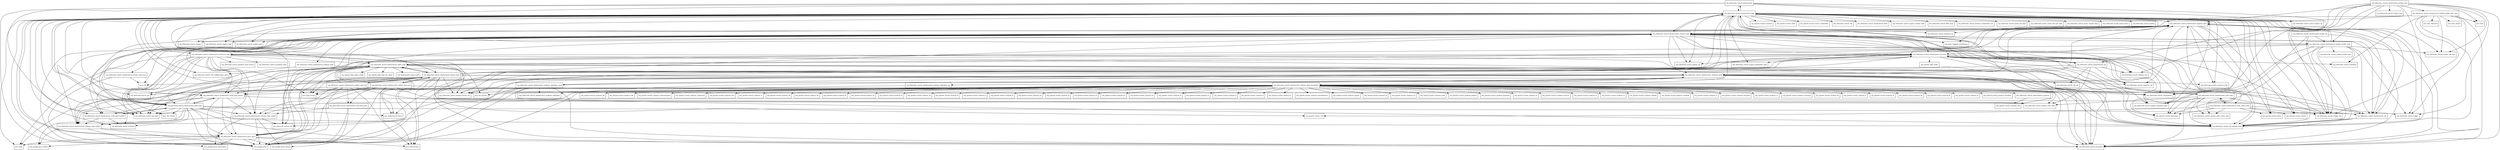 digraph hibernate_search_elasticsearch_5_8_0_Beta1_package_dependencies {
  node [shape = box, fontsize=10.0];
  org_hibernate_search_elasticsearch -> com_google_gson;
  org_hibernate_search_elasticsearch -> org_hibernate_search_elasticsearch_impl;
  org_hibernate_search_elasticsearch -> org_hibernate_search_elasticsearch_logging_impl;
  org_hibernate_search_elasticsearch -> org_hibernate_search_exception;
  org_hibernate_search_elasticsearch -> org_hibernate_search_query_engine_spi;
  org_hibernate_search_elasticsearch -> org_hibernate_search_util_impl;
  org_hibernate_search_elasticsearch -> org_hibernate_search_util_logging_impl;
  org_hibernate_search_elasticsearch_analyzer -> org_apache_lucene_analysis_util;
  org_hibernate_search_elasticsearch_analyzer_definition_impl -> com_google_gson;
  org_hibernate_search_elasticsearch_analyzer_definition_impl -> org_hibernate_search_elasticsearch_analyzer_definition;
  org_hibernate_search_elasticsearch_analyzer_definition_impl -> org_hibernate_search_elasticsearch_analyzer_impl;
  org_hibernate_search_elasticsearch_analyzer_definition_impl -> org_hibernate_search_elasticsearch_logging_impl;
  org_hibernate_search_elasticsearch_analyzer_definition_impl -> org_hibernate_search_elasticsearch_settings_impl_model;
  org_hibernate_search_elasticsearch_analyzer_definition_impl -> org_hibernate_search_exception;
  org_hibernate_search_elasticsearch_analyzer_definition_impl -> org_hibernate_search_util;
  org_hibernate_search_elasticsearch_analyzer_definition_impl -> org_hibernate_search_util_logging_impl;
  org_hibernate_search_elasticsearch_analyzer_definition_spi -> org_hibernate_search_elasticsearch_analyzer_definition;
  org_hibernate_search_elasticsearch_analyzer_impl -> java_util;
  org_hibernate_search_elasticsearch_analyzer_impl -> org_hibernate_search_analyzer_impl;
  org_hibernate_search_elasticsearch_analyzer_impl -> org_hibernate_search_analyzer_spi;
  org_hibernate_search_elasticsearch_analyzer_impl -> org_hibernate_search_annotations;
  org_hibernate_search_elasticsearch_analyzer_impl -> org_hibernate_search_cfg_spi;
  org_hibernate_search_elasticsearch_analyzer_impl -> org_hibernate_search_elasticsearch_analyzer_definition;
  org_hibernate_search_elasticsearch_analyzer_impl -> org_hibernate_search_elasticsearch_analyzer_definition_impl;
  org_hibernate_search_elasticsearch_analyzer_impl -> org_hibernate_search_elasticsearch_analyzer_definition_spi;
  org_hibernate_search_elasticsearch_analyzer_impl -> org_hibernate_search_elasticsearch_cfg;
  org_hibernate_search_elasticsearch_analyzer_impl -> org_hibernate_search_elasticsearch_logging_impl;
  org_hibernate_search_elasticsearch_analyzer_impl -> org_hibernate_search_elasticsearch_settings_impl_model;
  org_hibernate_search_elasticsearch_analyzer_impl -> org_hibernate_search_elasticsearch_settings_impl_translation;
  org_hibernate_search_elasticsearch_analyzer_impl -> org_hibernate_search_engine_service_spi;
  org_hibernate_search_elasticsearch_analyzer_impl -> org_hibernate_search_exception;
  org_hibernate_search_elasticsearch_analyzer_impl -> org_hibernate_search_util_impl;
  org_hibernate_search_elasticsearch_analyzer_impl -> org_hibernate_search_util_logging_impl;
  org_hibernate_search_elasticsearch_bridge_builtin_impl -> org_apache_lucene_document;
  org_hibernate_search_elasticsearch_bridge_builtin_impl -> org_hibernate_search_annotations;
  org_hibernate_search_elasticsearch_bridge_builtin_impl -> org_hibernate_search_bridge;
  org_hibernate_search_elasticsearch_bridge_builtin_impl -> org_hibernate_search_bridge_builtin_impl;
  org_hibernate_search_elasticsearch_bridge_builtin_impl -> org_hibernate_search_bridge_spi;
  org_hibernate_search_elasticsearch_bridge_builtin_impl -> org_hibernate_search_bridge_util_impl;
  org_hibernate_search_elasticsearch_bridge_builtin_impl -> org_hibernate_search_elasticsearch_cfg;
  org_hibernate_search_elasticsearch_bridge_builtin_impl -> org_hibernate_search_elasticsearch_logging_impl;
  org_hibernate_search_elasticsearch_bridge_builtin_impl -> org_hibernate_search_elasticsearch_util_impl;
  org_hibernate_search_elasticsearch_bridge_builtin_impl -> org_hibernate_search_metadata;
  org_hibernate_search_elasticsearch_bridge_builtin_impl -> org_hibernate_search_util;
  org_hibernate_search_elasticsearch_bridge_builtin_impl -> org_hibernate_search_util_logging_impl;
  org_hibernate_search_elasticsearch_bridge_builtin_time_impl -> java_time;
  org_hibernate_search_elasticsearch_bridge_builtin_time_impl -> java_time_format;
  org_hibernate_search_elasticsearch_bridge_builtin_time_impl -> java_time_temporal;
  org_hibernate_search_elasticsearch_bridge_builtin_time_impl -> org_hibernate_search_bridge;
  org_hibernate_search_elasticsearch_bridge_builtin_time_impl -> org_hibernate_search_bridge_spi;
  org_hibernate_search_elasticsearch_bridge_builtin_time_impl -> org_hibernate_search_bridge_util_impl;
  org_hibernate_search_elasticsearch_bridge_builtin_time_impl -> org_hibernate_search_elasticsearch_logging_impl;
  org_hibernate_search_elasticsearch_bridge_builtin_time_impl -> org_hibernate_search_exception;
  org_hibernate_search_elasticsearch_bridge_builtin_time_impl -> org_hibernate_search_metadata;
  org_hibernate_search_elasticsearch_bridge_builtin_time_impl -> org_hibernate_search_util_impl;
  org_hibernate_search_elasticsearch_bridge_builtin_time_impl -> org_hibernate_search_util_logging_impl;
  org_hibernate_search_elasticsearch_bridge_impl -> java_time;
  org_hibernate_search_elasticsearch_bridge_impl -> org_hibernate_search_annotations;
  org_hibernate_search_elasticsearch_bridge_impl -> org_hibernate_search_bridge;
  org_hibernate_search_elasticsearch_bridge_impl -> org_hibernate_search_bridge_impl;
  org_hibernate_search_elasticsearch_bridge_impl -> org_hibernate_search_bridge_spi;
  org_hibernate_search_elasticsearch_bridge_impl -> org_hibernate_search_bridge_util_impl;
  org_hibernate_search_elasticsearch_bridge_impl -> org_hibernate_search_elasticsearch_bridge_builtin_impl;
  org_hibernate_search_elasticsearch_bridge_impl -> org_hibernate_search_elasticsearch_bridge_builtin_time_impl;
  org_hibernate_search_elasticsearch_bridge_impl -> org_hibernate_search_elasticsearch_logging_impl;
  org_hibernate_search_elasticsearch_bridge_impl -> org_hibernate_search_elasticsearch_spi;
  org_hibernate_search_elasticsearch_bridge_impl -> org_hibernate_search_exception;
  org_hibernate_search_elasticsearch_bridge_impl -> org_hibernate_search_indexes_spi;
  org_hibernate_search_elasticsearch_bridge_impl -> org_hibernate_search_util_logging_impl;
  org_hibernate_search_elasticsearch_bridge_spi -> org_hibernate_search_bridge_spi;
  org_hibernate_search_elasticsearch_bridge_spi -> org_hibernate_search_elasticsearch_bridge_builtin_impl;
  org_hibernate_search_elasticsearch_bridge_spi -> org_hibernate_search_elasticsearch_cfg;
  org_hibernate_search_elasticsearch_bridge_spi -> org_hibernate_search_engine_metadata_impl;
  org_hibernate_search_elasticsearch_cfg -> org_hibernate_search_elasticsearch_logging_impl;
  org_hibernate_search_elasticsearch_cfg -> org_hibernate_search_exception;
  org_hibernate_search_elasticsearch_cfg -> org_hibernate_search_util_logging_impl;
  org_hibernate_search_elasticsearch_client_impl -> com_google_gson;
  org_hibernate_search_elasticsearch_client_impl -> java_lang_invoke;
  org_hibernate_search_elasticsearch_client_impl -> java_nio_charset;
  org_hibernate_search_elasticsearch_client_impl -> org_apache_http_client_config;
  org_hibernate_search_elasticsearch_client_impl -> org_apache_http_impl_nio_client;
  org_hibernate_search_elasticsearch_client_impl -> org_elasticsearch_client;
  org_hibernate_search_elasticsearch_client_impl -> org_elasticsearch_client_sniff;
  org_hibernate_search_elasticsearch_client_impl -> org_hibernate_search_elasticsearch_cfg;
  org_hibernate_search_elasticsearch_client_impl -> org_hibernate_search_elasticsearch_dialect_impl;
  org_hibernate_search_elasticsearch_client_impl -> org_hibernate_search_elasticsearch_gson_impl;
  org_hibernate_search_elasticsearch_client_impl -> org_hibernate_search_elasticsearch_logging_impl;
  org_hibernate_search_elasticsearch_client_impl -> org_hibernate_search_elasticsearch_util_impl;
  org_hibernate_search_elasticsearch_client_impl -> org_hibernate_search_engine_service_spi;
  org_hibernate_search_elasticsearch_client_impl -> org_hibernate_search_exception;
  org_hibernate_search_elasticsearch_client_impl -> org_hibernate_search_util;
  org_hibernate_search_elasticsearch_client_impl -> org_hibernate_search_util_configuration_impl;
  org_hibernate_search_elasticsearch_client_impl -> org_hibernate_search_util_impl;
  org_hibernate_search_elasticsearch_client_impl -> org_hibernate_search_util_logging_impl;
  org_hibernate_search_elasticsearch_dialect_impl -> com_google_gson;
  org_hibernate_search_elasticsearch_dialect_impl -> java_lang_invoke;
  org_hibernate_search_elasticsearch_dialect_impl -> java_util_function;
  org_hibernate_search_elasticsearch_dialect_impl -> org_elasticsearch_client;
  org_hibernate_search_elasticsearch_dialect_impl -> org_hibernate_search_elasticsearch_client_impl;
  org_hibernate_search_elasticsearch_dialect_impl -> org_hibernate_search_elasticsearch_dialect_impl_es2;
  org_hibernate_search_elasticsearch_dialect_impl -> org_hibernate_search_elasticsearch_dialect_impl_es5;
  org_hibernate_search_elasticsearch_dialect_impl -> org_hibernate_search_elasticsearch_gson_impl;
  org_hibernate_search_elasticsearch_dialect_impl -> org_hibernate_search_elasticsearch_logging_impl;
  org_hibernate_search_elasticsearch_dialect_impl -> org_hibernate_search_elasticsearch_schema_impl;
  org_hibernate_search_elasticsearch_dialect_impl -> org_hibernate_search_elasticsearch_util_impl;
  org_hibernate_search_elasticsearch_dialect_impl -> org_hibernate_search_elasticsearch_work_impl_factory;
  org_hibernate_search_elasticsearch_dialect_impl -> org_hibernate_search_engine_nulls_impl;
  org_hibernate_search_elasticsearch_dialect_impl -> org_hibernate_search_engine_service_spi;
  org_hibernate_search_elasticsearch_dialect_impl -> org_hibernate_search_exception;
  org_hibernate_search_elasticsearch_dialect_impl -> org_hibernate_search_util_logging_impl;
  org_hibernate_search_elasticsearch_dialect_impl_es2 -> com_google_gson;
  org_hibernate_search_elasticsearch_dialect_impl_es2 -> java_lang_invoke;
  org_hibernate_search_elasticsearch_dialect_impl_es2 -> java_util_function;
  org_hibernate_search_elasticsearch_dialect_impl_es2 -> org_hibernate_search_elasticsearch_dialect_impl;
  org_hibernate_search_elasticsearch_dialect_impl_es2 -> org_hibernate_search_elasticsearch_gson_impl;
  org_hibernate_search_elasticsearch_dialect_impl_es2 -> org_hibernate_search_elasticsearch_nulls_impl;
  org_hibernate_search_elasticsearch_dialect_impl_es2 -> org_hibernate_search_elasticsearch_schema_impl;
  org_hibernate_search_elasticsearch_dialect_impl_es2 -> org_hibernate_search_elasticsearch_schema_impl_model;
  org_hibernate_search_elasticsearch_dialect_impl_es2 -> org_hibernate_search_elasticsearch_util_impl_gson;
  org_hibernate_search_elasticsearch_dialect_impl_es2 -> org_hibernate_search_elasticsearch_work_impl_factory;
  org_hibernate_search_elasticsearch_dialect_impl_es2 -> org_hibernate_search_engine_nulls_impl;
  org_hibernate_search_elasticsearch_dialect_impl_es5 -> com_google_gson;
  org_hibernate_search_elasticsearch_dialect_impl_es5 -> java_lang_invoke;
  org_hibernate_search_elasticsearch_dialect_impl_es5 -> java_util_function;
  org_hibernate_search_elasticsearch_dialect_impl_es5 -> org_hibernate_search_elasticsearch_dialect_impl;
  org_hibernate_search_elasticsearch_dialect_impl_es5 -> org_hibernate_search_elasticsearch_gson_impl;
  org_hibernate_search_elasticsearch_dialect_impl_es5 -> org_hibernate_search_elasticsearch_nulls_impl;
  org_hibernate_search_elasticsearch_dialect_impl_es5 -> org_hibernate_search_elasticsearch_schema_impl;
  org_hibernate_search_elasticsearch_dialect_impl_es5 -> org_hibernate_search_elasticsearch_schema_impl_model;
  org_hibernate_search_elasticsearch_dialect_impl_es5 -> org_hibernate_search_elasticsearch_util_impl_gson;
  org_hibernate_search_elasticsearch_dialect_impl_es5 -> org_hibernate_search_elasticsearch_work_impl_factory;
  org_hibernate_search_elasticsearch_dialect_impl_es5 -> org_hibernate_search_engine_nulls_impl;
  org_hibernate_search_elasticsearch_gson_impl -> com_google_gson;
  org_hibernate_search_elasticsearch_gson_impl -> com_google_gson_annotations;
  org_hibernate_search_elasticsearch_gson_impl -> com_google_gson_reflect;
  org_hibernate_search_elasticsearch_gson_impl -> com_google_gson_stream;
  org_hibernate_search_elasticsearch_gson_impl -> java_lang;
  org_hibernate_search_elasticsearch_gson_impl -> java_util_function;
  org_hibernate_search_elasticsearch_gson_impl -> org_hibernate_search_elasticsearch_impl;
  org_hibernate_search_elasticsearch_gson_impl -> org_hibernate_search_exception;
  org_hibernate_search_elasticsearch_impl -> com_google_gson;
  org_hibernate_search_elasticsearch_impl -> java_lang;
  org_hibernate_search_elasticsearch_impl -> org_apache_lucene_analysis;
  org_hibernate_search_elasticsearch_impl -> org_apache_lucene_document;
  org_hibernate_search_elasticsearch_impl -> org_apache_lucene_facet;
  org_hibernate_search_elasticsearch_impl -> org_apache_lucene_index;
  org_hibernate_search_elasticsearch_impl -> org_apache_lucene_search;
  org_hibernate_search_elasticsearch_impl -> org_apache_lucene_search_similarities;
  org_hibernate_search_elasticsearch_impl -> org_apache_lucene_util;
  org_hibernate_search_elasticsearch_impl -> org_hibernate_search_analyzer_impl;
  org_hibernate_search_elasticsearch_impl -> org_hibernate_search_backend;
  org_hibernate_search_elasticsearch_impl -> org_hibernate_search_backend_spi;
  org_hibernate_search_elasticsearch_impl -> org_hibernate_search_bridge;
  org_hibernate_search_elasticsearch_impl -> org_hibernate_search_bridge_spi;
  org_hibernate_search_elasticsearch_impl -> org_hibernate_search_bridge_util_impl;
  org_hibernate_search_elasticsearch_impl -> org_hibernate_search_cfg;
  org_hibernate_search_elasticsearch_impl -> org_hibernate_search_elasticsearch;
  org_hibernate_search_elasticsearch_impl -> org_hibernate_search_elasticsearch_cfg;
  org_hibernate_search_elasticsearch_impl -> org_hibernate_search_elasticsearch_client_impl;
  org_hibernate_search_elasticsearch_impl -> org_hibernate_search_elasticsearch_dialect_impl;
  org_hibernate_search_elasticsearch_impl -> org_hibernate_search_elasticsearch_filter;
  org_hibernate_search_elasticsearch_impl -> org_hibernate_search_elasticsearch_gson_impl;
  org_hibernate_search_elasticsearch_impl -> org_hibernate_search_elasticsearch_logging_impl;
  org_hibernate_search_elasticsearch_impl -> org_hibernate_search_elasticsearch_processor_impl;
  org_hibernate_search_elasticsearch_impl -> org_hibernate_search_elasticsearch_schema_impl;
  org_hibernate_search_elasticsearch_impl -> org_hibernate_search_elasticsearch_schema_impl_model;
  org_hibernate_search_elasticsearch_impl -> org_hibernate_search_elasticsearch_spi;
  org_hibernate_search_elasticsearch_impl -> org_hibernate_search_elasticsearch_util_impl;
  org_hibernate_search_elasticsearch_impl -> org_hibernate_search_elasticsearch_work_impl;
  org_hibernate_search_elasticsearch_impl -> org_hibernate_search_elasticsearch_work_impl_builder;
  org_hibernate_search_elasticsearch_impl -> org_hibernate_search_elasticsearch_work_impl_factory;
  org_hibernate_search_elasticsearch_impl -> org_hibernate_search_engine;
  org_hibernate_search_elasticsearch_impl -> org_hibernate_search_engine_impl;
  org_hibernate_search_elasticsearch_impl -> org_hibernate_search_engine_integration_impl;
  org_hibernate_search_elasticsearch_impl -> org_hibernate_search_engine_metadata_impl;
  org_hibernate_search_elasticsearch_impl -> org_hibernate_search_engine_nesting_impl;
  org_hibernate_search_elasticsearch_impl -> org_hibernate_search_engine_nulls_impl;
  org_hibernate_search_elasticsearch_impl -> org_hibernate_search_engine_service_spi;
  org_hibernate_search_elasticsearch_impl -> org_hibernate_search_engine_spi;
  org_hibernate_search_elasticsearch_impl -> org_hibernate_search_exception;
  org_hibernate_search_elasticsearch_impl -> org_hibernate_search_filter_impl;
  org_hibernate_search_elasticsearch_impl -> org_hibernate_search_indexes_serialization_spi;
  org_hibernate_search_elasticsearch_impl -> org_hibernate_search_indexes_spi;
  org_hibernate_search_elasticsearch_impl -> org_hibernate_search_query_dsl_impl;
  org_hibernate_search_elasticsearch_impl -> org_hibernate_search_query_dsl_sort_impl;
  org_hibernate_search_elasticsearch_impl -> org_hibernate_search_query_engine_impl;
  org_hibernate_search_elasticsearch_impl -> org_hibernate_search_query_engine_spi;
  org_hibernate_search_elasticsearch_impl -> org_hibernate_search_query_facet;
  org_hibernate_search_elasticsearch_impl -> org_hibernate_search_spatial;
  org_hibernate_search_elasticsearch_impl -> org_hibernate_search_spatial_impl;
  org_hibernate_search_elasticsearch_impl -> org_hibernate_search_spi;
  org_hibernate_search_elasticsearch_impl -> org_hibernate_search_util;
  org_hibernate_search_elasticsearch_impl -> org_hibernate_search_util_configuration_impl;
  org_hibernate_search_elasticsearch_impl -> org_hibernate_search_util_impl;
  org_hibernate_search_elasticsearch_impl -> org_hibernate_search_util_logging_impl;
  org_hibernate_search_elasticsearch_logging_impl -> com_google_gson;
  org_hibernate_search_elasticsearch_logging_impl -> org_apache_lucene_index;
  org_hibernate_search_elasticsearch_logging_impl -> org_apache_lucene_search;
  org_hibernate_search_elasticsearch_logging_impl -> org_hibernate_search_analyzer_impl;
  org_hibernate_search_elasticsearch_logging_impl -> org_hibernate_search_analyzer_spi;
  org_hibernate_search_elasticsearch_logging_impl -> org_hibernate_search_backend_spi;
  org_hibernate_search_elasticsearch_logging_impl -> org_hibernate_search_elasticsearch_schema_impl;
  org_hibernate_search_elasticsearch_logging_impl -> org_hibernate_search_elasticsearch_work_impl;
  org_hibernate_search_elasticsearch_logging_impl -> org_hibernate_search_exception;
  org_hibernate_search_elasticsearch_logging_impl -> org_hibernate_search_util_logging_impl;
  org_hibernate_search_elasticsearch_logging_impl -> org_jboss_logging_annotations;
  org_hibernate_search_elasticsearch_nulls_codec_impl -> org_apache_lucene_document;
  org_hibernate_search_elasticsearch_nulls_codec_impl -> org_apache_lucene_index;
  org_hibernate_search_elasticsearch_nulls_codec_impl -> org_apache_lucene_search;
  org_hibernate_search_elasticsearch_nulls_codec_impl -> org_apache_lucene_util;
  org_hibernate_search_elasticsearch_nulls_codec_impl -> org_hibernate_search_bridge;
  org_hibernate_search_elasticsearch_nulls_codec_impl -> org_hibernate_search_bridge_spi;
  org_hibernate_search_elasticsearch_nulls_codec_impl -> org_hibernate_search_elasticsearch_nulls_impl;
  org_hibernate_search_elasticsearch_nulls_codec_impl -> org_hibernate_search_engine_nulls_codec_impl;
  org_hibernate_search_elasticsearch_nulls_impl -> org_apache_lucene_document;
  org_hibernate_search_elasticsearch_nulls_impl -> org_hibernate_search_bridge_spi;
  org_hibernate_search_elasticsearch_nulls_impl -> org_hibernate_search_elasticsearch_impl;
  org_hibernate_search_elasticsearch_nulls_impl -> org_hibernate_search_elasticsearch_logging_impl;
  org_hibernate_search_elasticsearch_nulls_impl -> org_hibernate_search_elasticsearch_nulls_codec_impl;
  org_hibernate_search_elasticsearch_nulls_impl -> org_hibernate_search_elasticsearch_util_impl;
  org_hibernate_search_elasticsearch_nulls_impl -> org_hibernate_search_engine_metadata_impl;
  org_hibernate_search_elasticsearch_nulls_impl -> org_hibernate_search_engine_nulls_codec_impl;
  org_hibernate_search_elasticsearch_nulls_impl -> org_hibernate_search_engine_nulls_impl;
  org_hibernate_search_elasticsearch_nulls_impl -> org_hibernate_search_exception;
  org_hibernate_search_elasticsearch_nulls_impl -> org_hibernate_search_util_logging_impl;
  org_hibernate_search_elasticsearch_processor_impl -> java_lang;
  org_hibernate_search_elasticsearch_processor_impl -> java_lang_invoke;
  org_hibernate_search_elasticsearch_processor_impl -> java_util_function;
  org_hibernate_search_elasticsearch_processor_impl -> java_util_stream;
  org_hibernate_search_elasticsearch_processor_impl -> org_hibernate_search_backend;
  org_hibernate_search_elasticsearch_processor_impl -> org_hibernate_search_backend_impl_lucene;
  org_hibernate_search_elasticsearch_processor_impl -> org_hibernate_search_elasticsearch_client_impl;
  org_hibernate_search_elasticsearch_processor_impl -> org_hibernate_search_elasticsearch_gson_impl;
  org_hibernate_search_elasticsearch_processor_impl -> org_hibernate_search_elasticsearch_logging_impl;
  org_hibernate_search_elasticsearch_processor_impl -> org_hibernate_search_elasticsearch_work_impl;
  org_hibernate_search_elasticsearch_processor_impl -> org_hibernate_search_elasticsearch_work_impl_builder;
  org_hibernate_search_elasticsearch_processor_impl -> org_hibernate_search_elasticsearch_work_impl_factory;
  org_hibernate_search_elasticsearch_processor_impl -> org_hibernate_search_exception;
  org_hibernate_search_elasticsearch_processor_impl -> org_hibernate_search_exception_impl;
  org_hibernate_search_elasticsearch_processor_impl -> org_hibernate_search_spi;
  org_hibernate_search_elasticsearch_processor_impl -> org_hibernate_search_util_impl;
  org_hibernate_search_elasticsearch_processor_impl -> org_hibernate_search_util_logging_impl;
  org_hibernate_search_elasticsearch_schema_impl -> com_google_gson;
  org_hibernate_search_elasticsearch_schema_impl -> java_util;
  org_hibernate_search_elasticsearch_schema_impl -> org_apache_lucene_document;
  org_hibernate_search_elasticsearch_schema_impl -> org_hibernate_search_analyzer_spi;
  org_hibernate_search_elasticsearch_schema_impl -> org_hibernate_search_annotations;
  org_hibernate_search_elasticsearch_schema_impl -> org_hibernate_search_bridge_spi;
  org_hibernate_search_elasticsearch_schema_impl -> org_hibernate_search_elasticsearch_analyzer_impl;
  org_hibernate_search_elasticsearch_schema_impl -> org_hibernate_search_elasticsearch_bridge_builtin_impl;
  org_hibernate_search_elasticsearch_schema_impl -> org_hibernate_search_elasticsearch_cfg;
  org_hibernate_search_elasticsearch_schema_impl -> org_hibernate_search_elasticsearch_impl;
  org_hibernate_search_elasticsearch_schema_impl -> org_hibernate_search_elasticsearch_logging_impl;
  org_hibernate_search_elasticsearch_schema_impl -> org_hibernate_search_elasticsearch_nulls_codec_impl;
  org_hibernate_search_elasticsearch_schema_impl -> org_hibernate_search_elasticsearch_processor_impl;
  org_hibernate_search_elasticsearch_schema_impl -> org_hibernate_search_elasticsearch_schema_impl_json;
  org_hibernate_search_elasticsearch_schema_impl -> org_hibernate_search_elasticsearch_schema_impl_model;
  org_hibernate_search_elasticsearch_schema_impl -> org_hibernate_search_elasticsearch_settings_impl;
  org_hibernate_search_elasticsearch_schema_impl -> org_hibernate_search_elasticsearch_settings_impl_model;
  org_hibernate_search_elasticsearch_schema_impl -> org_hibernate_search_elasticsearch_util_impl;
  org_hibernate_search_elasticsearch_schema_impl -> org_hibernate_search_elasticsearch_work_impl;
  org_hibernate_search_elasticsearch_schema_impl -> org_hibernate_search_elasticsearch_work_impl_builder;
  org_hibernate_search_elasticsearch_schema_impl -> org_hibernate_search_elasticsearch_work_impl_factory;
  org_hibernate_search_elasticsearch_schema_impl -> org_hibernate_search_engine;
  org_hibernate_search_elasticsearch_schema_impl -> org_hibernate_search_engine_impl;
  org_hibernate_search_elasticsearch_schema_impl -> org_hibernate_search_engine_metadata_impl;
  org_hibernate_search_elasticsearch_schema_impl -> org_hibernate_search_engine_nulls_codec_impl;
  org_hibernate_search_elasticsearch_schema_impl -> org_hibernate_search_engine_spi;
  org_hibernate_search_elasticsearch_schema_impl -> org_hibernate_search_exception;
  org_hibernate_search_elasticsearch_schema_impl -> org_hibernate_search_spatial_impl;
  org_hibernate_search_elasticsearch_schema_impl -> org_hibernate_search_util_impl;
  org_hibernate_search_elasticsearch_schema_impl -> org_hibernate_search_util_logging_impl;
  org_hibernate_search_elasticsearch_schema_impl -> org_jboss_logging_annotations;
  org_hibernate_search_elasticsearch_schema_impl_json -> com_google_gson;
  org_hibernate_search_elasticsearch_schema_impl_json -> java_util;
  org_hibernate_search_elasticsearch_schema_impl_model -> com_google_gson;
  org_hibernate_search_elasticsearch_schema_impl_model -> com_google_gson_annotations;
  org_hibernate_search_elasticsearch_schema_impl_model -> com_google_gson_stream;
  org_hibernate_search_elasticsearch_schema_impl_model -> org_hibernate_search_elasticsearch_settings_impl_model;
  org_hibernate_search_elasticsearch_schema_impl_model -> org_hibernate_search_util;
  org_hibernate_search_elasticsearch_settings_impl -> org_hibernate_search_elasticsearch_analyzer_impl;
  org_hibernate_search_elasticsearch_settings_impl -> org_hibernate_search_elasticsearch_settings_impl_model;
  org_hibernate_search_elasticsearch_settings_impl_model -> com_google_gson;
  org_hibernate_search_elasticsearch_settings_impl_model -> com_google_gson_annotations;
  org_hibernate_search_elasticsearch_settings_impl_model -> com_google_gson_reflect;
  org_hibernate_search_elasticsearch_settings_impl_model -> org_hibernate_search_elasticsearch_gson_impl;
  org_hibernate_search_elasticsearch_settings_impl_translation -> com_google_gson;
  org_hibernate_search_elasticsearch_settings_impl_translation -> java_lang;
  org_hibernate_search_elasticsearch_settings_impl_translation -> java_nio_charset;
  org_hibernate_search_elasticsearch_settings_impl_translation -> org_apache_lucene_analysis_ar;
  org_hibernate_search_elasticsearch_settings_impl_translation -> org_apache_lucene_analysis_bg;
  org_hibernate_search_elasticsearch_settings_impl_translation -> org_apache_lucene_analysis_br;
  org_hibernate_search_elasticsearch_settings_impl_translation -> org_apache_lucene_analysis_ca;
  org_hibernate_search_elasticsearch_settings_impl_translation -> org_apache_lucene_analysis_charfilter;
  org_hibernate_search_elasticsearch_settings_impl_translation -> org_apache_lucene_analysis_cjk;
  org_hibernate_search_elasticsearch_settings_impl_translation -> org_apache_lucene_analysis_ckb;
  org_hibernate_search_elasticsearch_settings_impl_translation -> org_apache_lucene_analysis_commongrams;
  org_hibernate_search_elasticsearch_settings_impl_translation -> org_apache_lucene_analysis_compound;
  org_hibernate_search_elasticsearch_settings_impl_translation -> org_apache_lucene_analysis_core;
  org_hibernate_search_elasticsearch_settings_impl_translation -> org_apache_lucene_analysis_cz;
  org_hibernate_search_elasticsearch_settings_impl_translation -> org_apache_lucene_analysis_da;
  org_hibernate_search_elasticsearch_settings_impl_translation -> org_apache_lucene_analysis_de;
  org_hibernate_search_elasticsearch_settings_impl_translation -> org_apache_lucene_analysis_el;
  org_hibernate_search_elasticsearch_settings_impl_translation -> org_apache_lucene_analysis_en;
  org_hibernate_search_elasticsearch_settings_impl_translation -> org_apache_lucene_analysis_es;
  org_hibernate_search_elasticsearch_settings_impl_translation -> org_apache_lucene_analysis_eu;
  org_hibernate_search_elasticsearch_settings_impl_translation -> org_apache_lucene_analysis_fa;
  org_hibernate_search_elasticsearch_settings_impl_translation -> org_apache_lucene_analysis_fi;
  org_hibernate_search_elasticsearch_settings_impl_translation -> org_apache_lucene_analysis_fr;
  org_hibernate_search_elasticsearch_settings_impl_translation -> org_apache_lucene_analysis_ga;
  org_hibernate_search_elasticsearch_settings_impl_translation -> org_apache_lucene_analysis_gl;
  org_hibernate_search_elasticsearch_settings_impl_translation -> org_apache_lucene_analysis_hi;
  org_hibernate_search_elasticsearch_settings_impl_translation -> org_apache_lucene_analysis_hu;
  org_hibernate_search_elasticsearch_settings_impl_translation -> org_apache_lucene_analysis_hy;
  org_hibernate_search_elasticsearch_settings_impl_translation -> org_apache_lucene_analysis_id;
  org_hibernate_search_elasticsearch_settings_impl_translation -> org_apache_lucene_analysis_in;
  org_hibernate_search_elasticsearch_settings_impl_translation -> org_apache_lucene_analysis_it;
  org_hibernate_search_elasticsearch_settings_impl_translation -> org_apache_lucene_analysis_lt;
  org_hibernate_search_elasticsearch_settings_impl_translation -> org_apache_lucene_analysis_lv;
  org_hibernate_search_elasticsearch_settings_impl_translation -> org_apache_lucene_analysis_miscellaneous;
  org_hibernate_search_elasticsearch_settings_impl_translation -> org_apache_lucene_analysis_ngram;
  org_hibernate_search_elasticsearch_settings_impl_translation -> org_apache_lucene_analysis_nl;
  org_hibernate_search_elasticsearch_settings_impl_translation -> org_apache_lucene_analysis_no;
  org_hibernate_search_elasticsearch_settings_impl_translation -> org_apache_lucene_analysis_path;
  org_hibernate_search_elasticsearch_settings_impl_translation -> org_apache_lucene_analysis_pattern;
  org_hibernate_search_elasticsearch_settings_impl_translation -> org_apache_lucene_analysis_payloads;
  org_hibernate_search_elasticsearch_settings_impl_translation -> org_apache_lucene_analysis_pt;
  org_hibernate_search_elasticsearch_settings_impl_translation -> org_apache_lucene_analysis_reverse;
  org_hibernate_search_elasticsearch_settings_impl_translation -> org_apache_lucene_analysis_ro;
  org_hibernate_search_elasticsearch_settings_impl_translation -> org_apache_lucene_analysis_ru;
  org_hibernate_search_elasticsearch_settings_impl_translation -> org_apache_lucene_analysis_shingle;
  org_hibernate_search_elasticsearch_settings_impl_translation -> org_apache_lucene_analysis_snowball;
  org_hibernate_search_elasticsearch_settings_impl_translation -> org_apache_lucene_analysis_sr;
  org_hibernate_search_elasticsearch_settings_impl_translation -> org_apache_lucene_analysis_standard;
  org_hibernate_search_elasticsearch_settings_impl_translation -> org_apache_lucene_analysis_sv;
  org_hibernate_search_elasticsearch_settings_impl_translation -> org_apache_lucene_analysis_synonym;
  org_hibernate_search_elasticsearch_settings_impl_translation -> org_apache_lucene_analysis_th;
  org_hibernate_search_elasticsearch_settings_impl_translation -> org_apache_lucene_analysis_tr;
  org_hibernate_search_elasticsearch_settings_impl_translation -> org_apache_lucene_analysis_util;
  org_hibernate_search_elasticsearch_settings_impl_translation -> org_hibernate_search_annotations;
  org_hibernate_search_elasticsearch_settings_impl_translation -> org_hibernate_search_elasticsearch_analyzer;
  org_hibernate_search_elasticsearch_settings_impl_translation -> org_hibernate_search_elasticsearch_impl;
  org_hibernate_search_elasticsearch_settings_impl_translation -> org_hibernate_search_elasticsearch_logging_impl;
  org_hibernate_search_elasticsearch_settings_impl_translation -> org_hibernate_search_elasticsearch_settings_impl_model;
  org_hibernate_search_elasticsearch_settings_impl_translation -> org_hibernate_search_engine_service_spi;
  org_hibernate_search_elasticsearch_settings_impl_translation -> org_hibernate_search_exception;
  org_hibernate_search_elasticsearch_settings_impl_translation -> org_hibernate_search_spi;
  org_hibernate_search_elasticsearch_settings_impl_translation -> org_hibernate_search_util_impl;
  org_hibernate_search_elasticsearch_settings_impl_translation -> org_hibernate_search_util_logging_impl;
  org_hibernate_search_elasticsearch_spi -> org_hibernate_search_analyzer_spi;
  org_hibernate_search_elasticsearch_spi -> org_hibernate_search_cfg_spi;
  org_hibernate_search_elasticsearch_spi -> org_hibernate_search_elasticsearch_analyzer_impl;
  org_hibernate_search_elasticsearch_spi -> org_hibernate_search_elasticsearch_impl;
  org_hibernate_search_elasticsearch_spi -> org_hibernate_search_engine_nulls_impl;
  org_hibernate_search_elasticsearch_spi -> org_hibernate_search_engine_service_spi;
  org_hibernate_search_elasticsearch_spi -> org_hibernate_search_indexes_spi;
  org_hibernate_search_elasticsearch_util_impl -> com_google_gson;
  org_hibernate_search_elasticsearch_util_impl -> org_apache_http_entity;
  org_hibernate_search_elasticsearch_util_impl -> org_apache_lucene_document;
  org_hibernate_search_elasticsearch_util_impl -> org_elasticsearch_client;
  org_hibernate_search_elasticsearch_util_impl -> org_hibernate_search_bridge_spi;
  org_hibernate_search_elasticsearch_util_impl -> org_hibernate_search_elasticsearch_client_impl;
  org_hibernate_search_elasticsearch_util_impl -> org_hibernate_search_elasticsearch_gson_impl;
  org_hibernate_search_elasticsearch_util_impl -> org_hibernate_search_elasticsearch_spi;
  org_hibernate_search_elasticsearch_util_impl -> org_hibernate_search_engine_integration_impl;
  org_hibernate_search_elasticsearch_util_impl -> org_hibernate_search_engine_metadata_impl;
  org_hibernate_search_elasticsearch_util_impl -> org_hibernate_search_engine_spi;
  org_hibernate_search_elasticsearch_util_impl -> org_hibernate_search_exception;
  org_hibernate_search_elasticsearch_util_impl -> org_hibernate_search_indexes_spi;
  org_hibernate_search_elasticsearch_util_impl -> org_hibernate_search_metadata;
  org_hibernate_search_elasticsearch_util_impl_gson -> com_google_gson;
  org_hibernate_search_elasticsearch_util_impl_gson -> com_google_gson_stream;
  org_hibernate_search_elasticsearch_util_impl_gson -> org_hibernate_search_elasticsearch_schema_impl_model;
  org_hibernate_search_elasticsearch_work_impl -> com_google_gson;
  org_hibernate_search_elasticsearch_work_impl -> com_google_gson_reflect;
  org_hibernate_search_elasticsearch_work_impl -> java_util_stream;
  org_hibernate_search_elasticsearch_work_impl -> org_elasticsearch_client;
  org_hibernate_search_elasticsearch_work_impl -> org_hibernate_search_backend;
  org_hibernate_search_elasticsearch_work_impl -> org_hibernate_search_elasticsearch_cfg;
  org_hibernate_search_elasticsearch_work_impl -> org_hibernate_search_elasticsearch_client_impl;
  org_hibernate_search_elasticsearch_work_impl -> org_hibernate_search_elasticsearch_gson_impl;
  org_hibernate_search_elasticsearch_work_impl -> org_hibernate_search_elasticsearch_impl;
  org_hibernate_search_elasticsearch_work_impl -> org_hibernate_search_elasticsearch_logging_impl;
  org_hibernate_search_elasticsearch_work_impl -> org_hibernate_search_elasticsearch_schema_impl_model;
  org_hibernate_search_elasticsearch_work_impl -> org_hibernate_search_elasticsearch_settings_impl_model;
  org_hibernate_search_elasticsearch_work_impl -> org_hibernate_search_elasticsearch_util_impl;
  org_hibernate_search_elasticsearch_work_impl -> org_hibernate_search_elasticsearch_work_impl_builder;
  org_hibernate_search_elasticsearch_work_impl -> org_hibernate_search_elasticsearch_work_impl_factory;
  org_hibernate_search_elasticsearch_work_impl -> org_hibernate_search_exception;
  org_hibernate_search_elasticsearch_work_impl -> org_hibernate_search_util_impl;
  org_hibernate_search_elasticsearch_work_impl -> org_hibernate_search_util_logging_impl;
  org_hibernate_search_elasticsearch_work_impl_builder -> org_hibernate_search_backend;
  org_hibernate_search_elasticsearch_work_impl_builder -> org_hibernate_search_elasticsearch_settings_impl_model;
  org_hibernate_search_elasticsearch_work_impl_builder -> org_hibernate_search_elasticsearch_work_impl;
  org_hibernate_search_elasticsearch_work_impl_factory -> com_google_gson;
  org_hibernate_search_elasticsearch_work_impl_factory -> org_hibernate_search_elasticsearch_cfg;
  org_hibernate_search_elasticsearch_work_impl_factory -> org_hibernate_search_elasticsearch_gson_impl;
  org_hibernate_search_elasticsearch_work_impl_factory -> org_hibernate_search_elasticsearch_schema_impl_model;
  org_hibernate_search_elasticsearch_work_impl_factory -> org_hibernate_search_elasticsearch_settings_impl_model;
  org_hibernate_search_elasticsearch_work_impl_factory -> org_hibernate_search_elasticsearch_work_impl;
  org_hibernate_search_elasticsearch_work_impl_factory -> org_hibernate_search_elasticsearch_work_impl_builder;
}
